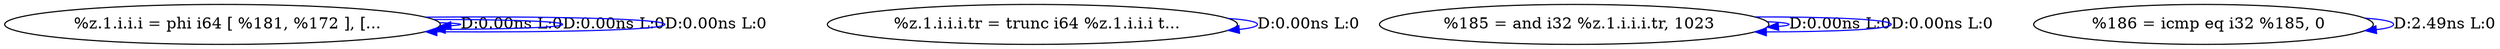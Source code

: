 digraph {
Node0x40431a0[label="  %z.1.i.i.i = phi i64 [ %181, %172 ], [..."];
Node0x40431a0 -> Node0x40431a0[label="D:0.00ns L:0",color=blue];
Node0x40431a0 -> Node0x40431a0[label="D:0.00ns L:0",color=blue];
Node0x40431a0 -> Node0x40431a0[label="D:0.00ns L:0",color=blue];
Node0x4043280[label="  %z.1.i.i.i.tr = trunc i64 %z.1.i.i.i t..."];
Node0x4043280 -> Node0x4043280[label="D:0.00ns L:0",color=blue];
Node0x4043360[label="  %185 = and i32 %z.1.i.i.i.tr, 1023"];
Node0x4043360 -> Node0x4043360[label="D:0.00ns L:0",color=blue];
Node0x4043360 -> Node0x4043360[label="D:0.00ns L:0",color=blue];
Node0x4043440[label="  %186 = icmp eq i32 %185, 0"];
Node0x4043440 -> Node0x4043440[label="D:2.49ns L:0",color=blue];
}
